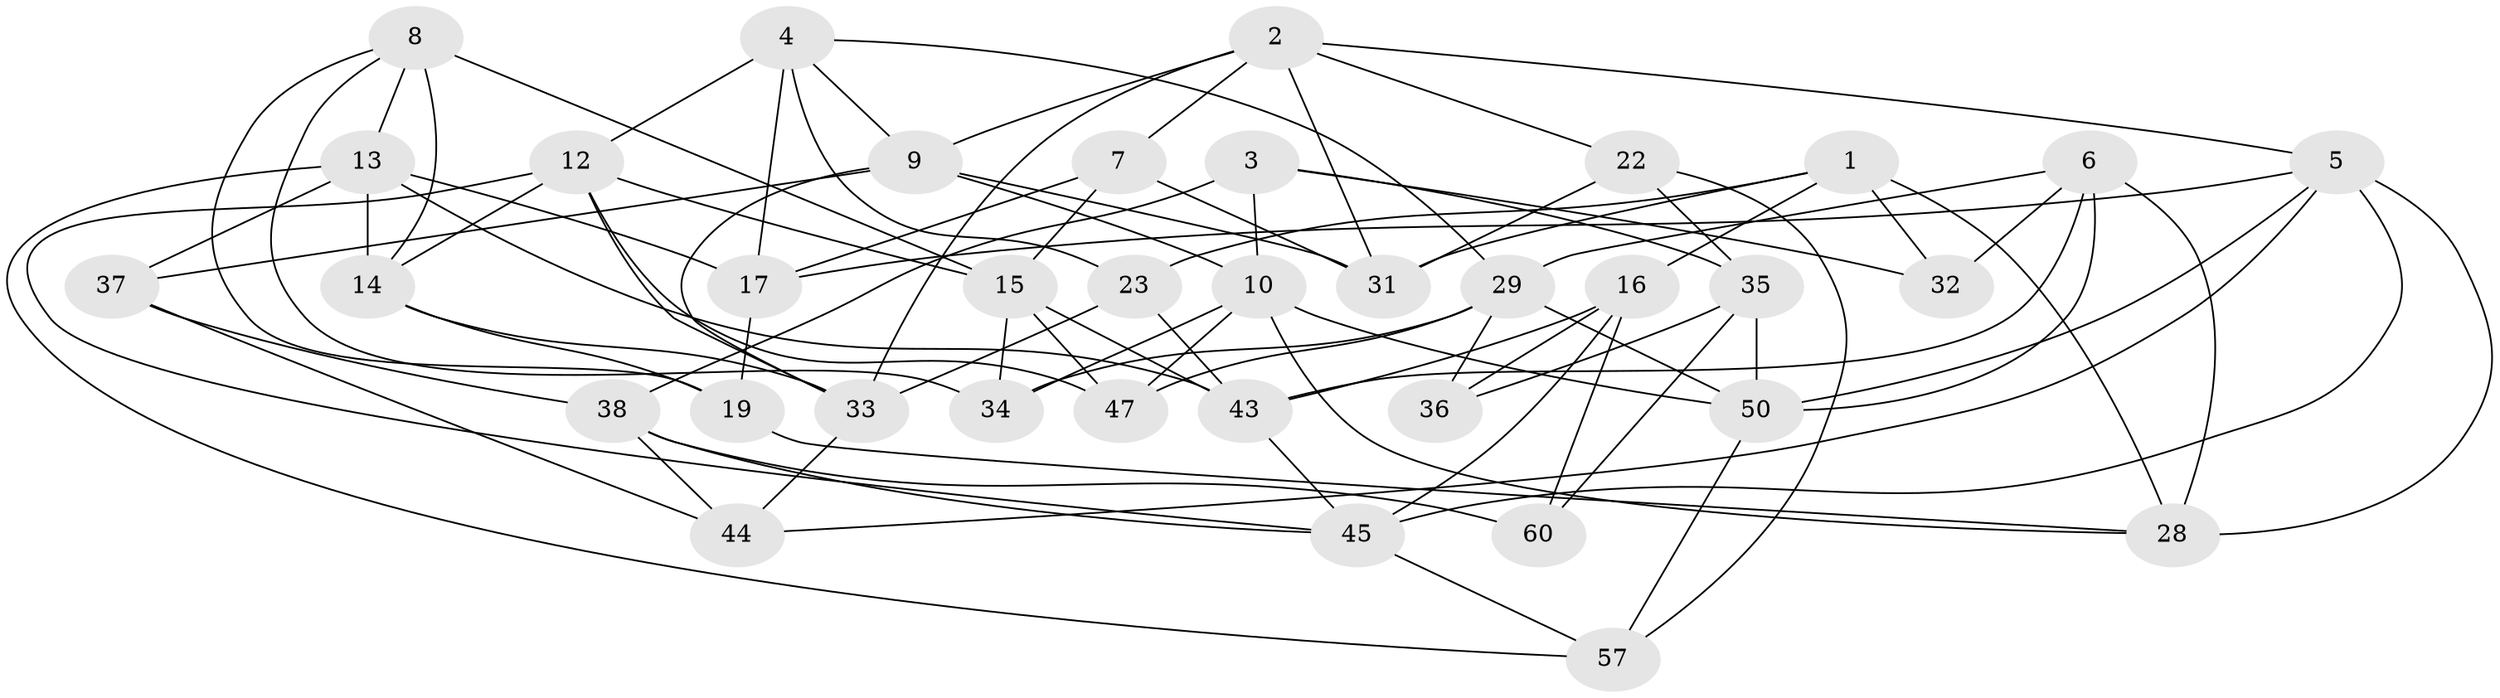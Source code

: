 // original degree distribution, {4: 1.0}
// Generated by graph-tools (version 1.1) at 2025/11/02/27/25 16:11:48]
// undirected, 36 vertices, 88 edges
graph export_dot {
graph [start="1"]
  node [color=gray90,style=filled];
  1 [super="+58"];
  2 [super="+27"];
  3;
  4 [super="+26"];
  5 [super="+11"];
  6 [super="+56"];
  7;
  8 [super="+46"];
  9 [super="+21"];
  10 [super="+42"];
  12 [super="+18"];
  13 [super="+25"];
  14 [super="+20"];
  15 [super="+24"];
  16 [super="+55"];
  17 [super="+53"];
  19;
  22 [super="+41"];
  23;
  28 [super="+30"];
  29 [super="+39"];
  31 [super="+54"];
  32;
  33 [super="+48"];
  34;
  35 [super="+51"];
  36;
  37;
  38 [super="+40"];
  43 [super="+59"];
  44;
  45 [super="+49"];
  47;
  50 [super="+52"];
  57;
  60;
  1 -- 23;
  1 -- 32 [weight=2];
  1 -- 16;
  1 -- 28;
  1 -- 31;
  2 -- 31;
  2 -- 7;
  2 -- 22;
  2 -- 9;
  2 -- 5;
  2 -- 33;
  3 -- 32;
  3 -- 35;
  3 -- 38;
  3 -- 10;
  4 -- 23;
  4 -- 29;
  4 -- 9;
  4 -- 17 [weight=2];
  4 -- 12;
  5 -- 44;
  5 -- 17;
  5 -- 45;
  5 -- 28;
  5 -- 50;
  6 -- 50;
  6 -- 43;
  6 -- 28 [weight=2];
  6 -- 32;
  6 -- 29;
  7 -- 17;
  7 -- 15;
  7 -- 31;
  8 -- 34;
  8 -- 19;
  8 -- 14 [weight=2];
  8 -- 13;
  8 -- 15;
  9 -- 31;
  9 -- 10;
  9 -- 37;
  9 -- 33;
  10 -- 47;
  10 -- 28;
  10 -- 34;
  10 -- 50;
  12 -- 45;
  12 -- 47;
  12 -- 15;
  12 -- 33;
  12 -- 14;
  13 -- 37;
  13 -- 17;
  13 -- 57;
  13 -- 14;
  13 -- 43;
  14 -- 33;
  14 -- 19;
  15 -- 34;
  15 -- 47;
  15 -- 43;
  16 -- 60;
  16 -- 36 [weight=2];
  16 -- 45;
  16 -- 43;
  17 -- 19;
  19 -- 28;
  22 -- 31 [weight=2];
  22 -- 57;
  22 -- 35 [weight=2];
  23 -- 43;
  23 -- 33;
  29 -- 34;
  29 -- 36;
  29 -- 50;
  29 -- 47;
  33 -- 44;
  35 -- 60;
  35 -- 36;
  35 -- 50;
  37 -- 44;
  37 -- 38;
  38 -- 60 [weight=2];
  38 -- 44;
  38 -- 45;
  43 -- 45;
  45 -- 57;
  50 -- 57;
}
